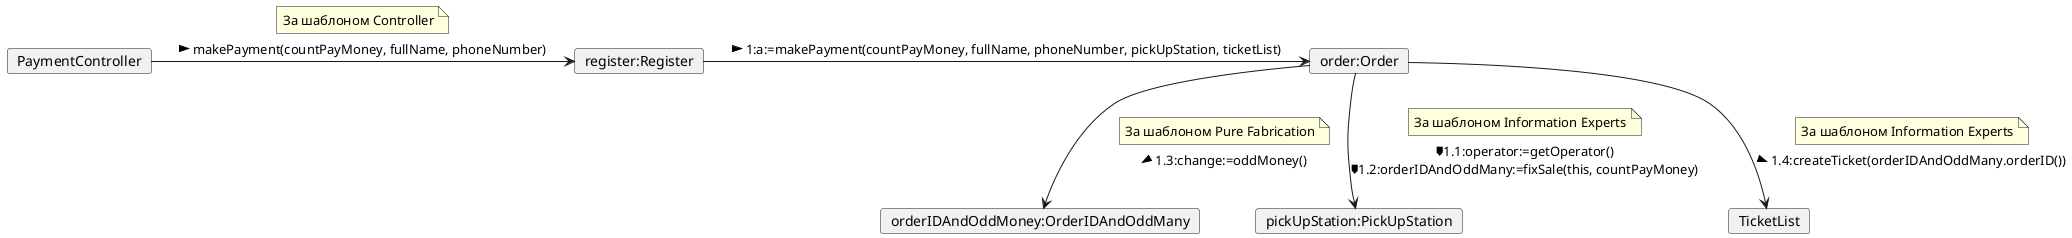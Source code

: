 @startuml

card "order:Order" as Order

card "orderIDAndOddMoney:OrderIDAndOddMany" as OrderIDAndOddMany

card PaymentController

card "pickUpStation:PickUpStation" as PickUpStation

card "register:Register" as Register

card TicketList

Order --> OrderIDAndOddMany: 1.3:change:=oddMoney() >
note top on link: За шаблоном Pure Fabrication
Order --> PickUpStation: 🠷1.1:operator:=getOperator()\n🠷1.2:orderIDAndOddMany:=fixSale(this, countPayMoney)
note top on link: За шаблоном Information Experts
Order --> TicketList: 1.4:createTicket(orderIDAndOddMany.orderID()) >
note top on link: За шаблоном Information Experts
PaymentController -> Register: makePayment(countPayMoney, fullName, phoneNumber) >
note top on link: За шаблоном Controller
Register -> Order: 1:a:=makePayment(countPayMoney, fullName, phoneNumber, pickUpStation, ticketList) >
    

@enduml